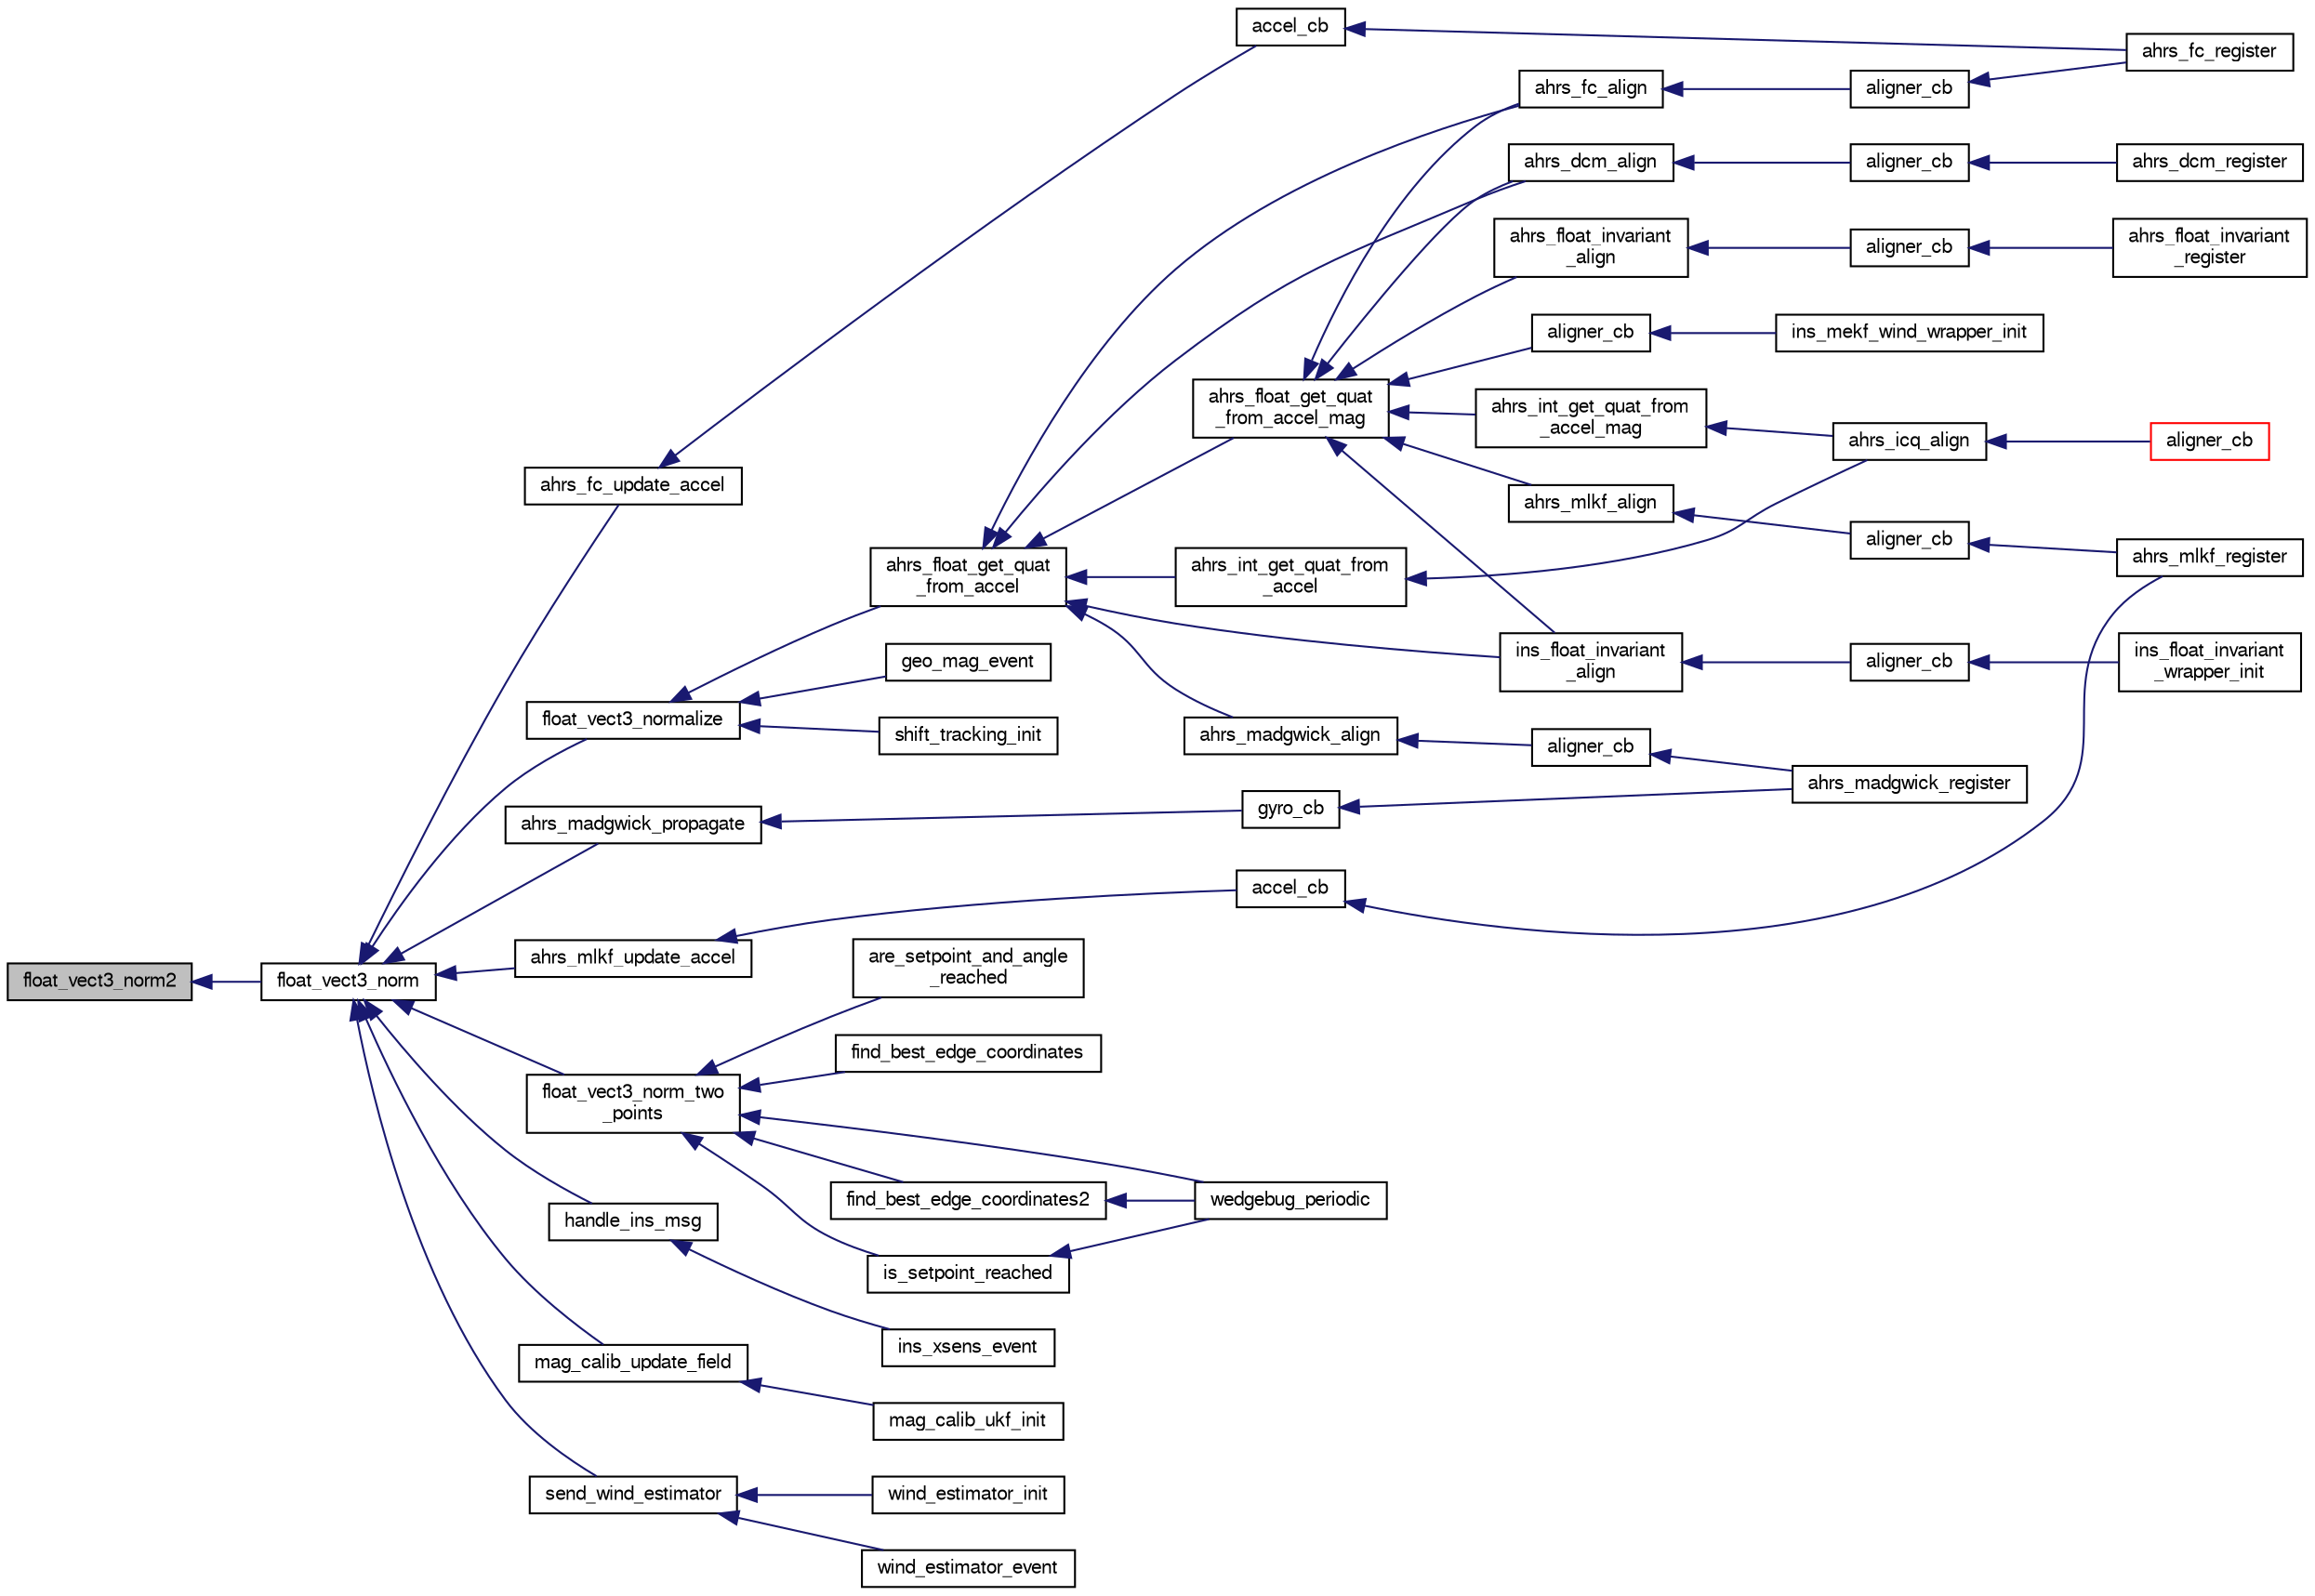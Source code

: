 digraph "float_vect3_norm2"
{
  edge [fontname="FreeSans",fontsize="10",labelfontname="FreeSans",labelfontsize="10"];
  node [fontname="FreeSans",fontsize="10",shape=record];
  rankdir="LR";
  Node1 [label="float_vect3_norm2",height=0.2,width=0.4,color="black", fillcolor="grey75", style="filled", fontcolor="black"];
  Node1 -> Node2 [dir="back",color="midnightblue",fontsize="10",style="solid",fontname="FreeSans"];
  Node2 [label="float_vect3_norm",height=0.2,width=0.4,color="black", fillcolor="white", style="filled",URL="$group__math__algebra__float.html#gad33d6e2c6bf00d660031e57fb3675666"];
  Node2 -> Node3 [dir="back",color="midnightblue",fontsize="10",style="solid",fontname="FreeSans"];
  Node3 [label="ahrs_fc_update_accel",height=0.2,width=0.4,color="black", fillcolor="white", style="filled",URL="$ahrs__float__cmpl_8h.html#ad3fe7a6c0c460ce60bce6bf52e7b684e"];
  Node3 -> Node4 [dir="back",color="midnightblue",fontsize="10",style="solid",fontname="FreeSans"];
  Node4 [label="accel_cb",height=0.2,width=0.4,color="black", fillcolor="white", style="filled",URL="$ahrs__float__cmpl__wrapper_8c.html#aacd6b1869f263f90a6f1fbe777a87793"];
  Node4 -> Node5 [dir="back",color="midnightblue",fontsize="10",style="solid",fontname="FreeSans"];
  Node5 [label="ahrs_fc_register",height=0.2,width=0.4,color="black", fillcolor="white", style="filled",URL="$ahrs__float__cmpl__wrapper_8h.html#aa47cd2e2f95362dd732bac1f275344e0"];
  Node2 -> Node6 [dir="back",color="midnightblue",fontsize="10",style="solid",fontname="FreeSans"];
  Node6 [label="ahrs_madgwick_propagate",height=0.2,width=0.4,color="black", fillcolor="white", style="filled",URL="$ahrs__madgwick_8h.html#a1983ce3f538a01c2cb88609d5bcc33e2"];
  Node6 -> Node7 [dir="back",color="midnightblue",fontsize="10",style="solid",fontname="FreeSans"];
  Node7 [label="gyro_cb",height=0.2,width=0.4,color="black", fillcolor="white", style="filled",URL="$ahrs__madgwick__wrapper_8c.html#a47e1ea35fdb43af72537c6c9f38b889d",tooltip="Call ahrs_madgwick_propagate on new gyro measurements. "];
  Node7 -> Node8 [dir="back",color="midnightblue",fontsize="10",style="solid",fontname="FreeSans"];
  Node8 [label="ahrs_madgwick_register",height=0.2,width=0.4,color="black", fillcolor="white", style="filled",URL="$ahrs__madgwick__wrapper_8h.html#aba61b0738249ab4a910d0b8b9c56a897"];
  Node2 -> Node9 [dir="back",color="midnightblue",fontsize="10",style="solid",fontname="FreeSans"];
  Node9 [label="ahrs_mlkf_update_accel",height=0.2,width=0.4,color="black", fillcolor="white", style="filled",URL="$ahrs__float__mlkf_8h.html#a49d6b43615e971ee5f098c86c2cf0edb"];
  Node9 -> Node10 [dir="back",color="midnightblue",fontsize="10",style="solid",fontname="FreeSans"];
  Node10 [label="accel_cb",height=0.2,width=0.4,color="black", fillcolor="white", style="filled",URL="$ahrs__float__mlkf__wrapper_8c.html#aacd6b1869f263f90a6f1fbe777a87793"];
  Node10 -> Node11 [dir="back",color="midnightblue",fontsize="10",style="solid",fontname="FreeSans"];
  Node11 [label="ahrs_mlkf_register",height=0.2,width=0.4,color="black", fillcolor="white", style="filled",URL="$ahrs__float__mlkf__wrapper_8h.html#adf9165ad7440f11e3dae35391f5844d6"];
  Node2 -> Node12 [dir="back",color="midnightblue",fontsize="10",style="solid",fontname="FreeSans"];
  Node12 [label="float_vect3_norm_two\l_points",height=0.2,width=0.4,color="black", fillcolor="white", style="filled",URL="$wedgebug_8c.html#aac1bde6c5c9971c74f63b94c884de408"];
  Node12 -> Node13 [dir="back",color="midnightblue",fontsize="10",style="solid",fontname="FreeSans"];
  Node13 [label="are_setpoint_and_angle\l_reached",height=0.2,width=0.4,color="black", fillcolor="white", style="filled",URL="$wedgebug_8c.html#ae4596526d09016426535d776bf264022"];
  Node12 -> Node14 [dir="back",color="midnightblue",fontsize="10",style="solid",fontname="FreeSans"];
  Node14 [label="find_best_edge_coordinates",height=0.2,width=0.4,color="black", fillcolor="white", style="filled",URL="$wedgebug_8c.html#ae8fa3dcd156072863327eb84624e7a61"];
  Node12 -> Node15 [dir="back",color="midnightblue",fontsize="10",style="solid",fontname="FreeSans"];
  Node15 [label="find_best_edge_coordinates2",height=0.2,width=0.4,color="black", fillcolor="white", style="filled",URL="$wedgebug_8c.html#a12bcb5b0a367f4aff91697103ca2393c"];
  Node15 -> Node16 [dir="back",color="midnightblue",fontsize="10",style="solid",fontname="FreeSans"];
  Node16 [label="wedgebug_periodic",height=0.2,width=0.4,color="black", fillcolor="white", style="filled",URL="$wedgebug_8h.html#ae7b75121d704ad8c922be906a906495f"];
  Node12 -> Node17 [dir="back",color="midnightblue",fontsize="10",style="solid",fontname="FreeSans"];
  Node17 [label="is_setpoint_reached",height=0.2,width=0.4,color="black", fillcolor="white", style="filled",URL="$wedgebug_8c.html#a0e2b9eecc290f6306468701ad0668821"];
  Node17 -> Node16 [dir="back",color="midnightblue",fontsize="10",style="solid",fontname="FreeSans"];
  Node12 -> Node16 [dir="back",color="midnightblue",fontsize="10",style="solid",fontname="FreeSans"];
  Node2 -> Node18 [dir="back",color="midnightblue",fontsize="10",style="solid",fontname="FreeSans"];
  Node18 [label="float_vect3_normalize",height=0.2,width=0.4,color="black", fillcolor="white", style="filled",URL="$group__math__algebra__float.html#gaf08320455a290ed351f2a516473a89db",tooltip="normalize 3D vector in place "];
  Node18 -> Node19 [dir="back",color="midnightblue",fontsize="10",style="solid",fontname="FreeSans"];
  Node19 [label="ahrs_float_get_quat\l_from_accel",height=0.2,width=0.4,color="black", fillcolor="white", style="filled",URL="$ahrs__float__utils_8h.html#ab9b9f47127bec250cb42814794dda184",tooltip="Compute a quaternion representing roll and pitch from an accelerometer measurement. "];
  Node19 -> Node20 [dir="back",color="midnightblue",fontsize="10",style="solid",fontname="FreeSans"];
  Node20 [label="ahrs_dcm_align",height=0.2,width=0.4,color="black", fillcolor="white", style="filled",URL="$ahrs__float__dcm_8h.html#ac19ef4cf9dfcc61561addd93a8c41a5e"];
  Node20 -> Node21 [dir="back",color="midnightblue",fontsize="10",style="solid",fontname="FreeSans"];
  Node21 [label="aligner_cb",height=0.2,width=0.4,color="black", fillcolor="white", style="filled",URL="$ahrs__float__dcm__wrapper_8c.html#abb508f672663ab1485eae5b9e1799f21"];
  Node21 -> Node22 [dir="back",color="midnightblue",fontsize="10",style="solid",fontname="FreeSans"];
  Node22 [label="ahrs_dcm_register",height=0.2,width=0.4,color="black", fillcolor="white", style="filled",URL="$ahrs__float__dcm__wrapper_8h.html#a18235ffdb70868861d5424fe8c4bafa5"];
  Node19 -> Node23 [dir="back",color="midnightblue",fontsize="10",style="solid",fontname="FreeSans"];
  Node23 [label="ahrs_fc_align",height=0.2,width=0.4,color="black", fillcolor="white", style="filled",URL="$ahrs__float__cmpl_8h.html#a8bb0e2116dd6b4bf9a3fa0caa3f97d27"];
  Node23 -> Node24 [dir="back",color="midnightblue",fontsize="10",style="solid",fontname="FreeSans"];
  Node24 [label="aligner_cb",height=0.2,width=0.4,color="black", fillcolor="white", style="filled",URL="$ahrs__float__cmpl__wrapper_8c.html#abb508f672663ab1485eae5b9e1799f21"];
  Node24 -> Node5 [dir="back",color="midnightblue",fontsize="10",style="solid",fontname="FreeSans"];
  Node19 -> Node25 [dir="back",color="midnightblue",fontsize="10",style="solid",fontname="FreeSans"];
  Node25 [label="ahrs_float_get_quat\l_from_accel_mag",height=0.2,width=0.4,color="black", fillcolor="white", style="filled",URL="$ahrs__float__utils_8h.html#a417a9a4e580b992140640e70992a2a01"];
  Node25 -> Node20 [dir="back",color="midnightblue",fontsize="10",style="solid",fontname="FreeSans"];
  Node25 -> Node23 [dir="back",color="midnightblue",fontsize="10",style="solid",fontname="FreeSans"];
  Node25 -> Node26 [dir="back",color="midnightblue",fontsize="10",style="solid",fontname="FreeSans"];
  Node26 [label="ahrs_float_invariant\l_align",height=0.2,width=0.4,color="black", fillcolor="white", style="filled",URL="$ahrs__float__invariant_8h.html#a4111f176cb3e28593c2ff388169a86f9"];
  Node26 -> Node27 [dir="back",color="midnightblue",fontsize="10",style="solid",fontname="FreeSans"];
  Node27 [label="aligner_cb",height=0.2,width=0.4,color="black", fillcolor="white", style="filled",URL="$ahrs__float__invariant__wrapper_8c.html#abb508f672663ab1485eae5b9e1799f21"];
  Node27 -> Node28 [dir="back",color="midnightblue",fontsize="10",style="solid",fontname="FreeSans"];
  Node28 [label="ahrs_float_invariant\l_register",height=0.2,width=0.4,color="black", fillcolor="white", style="filled",URL="$ahrs__float__invariant__wrapper_8h.html#af929b6f9cb8695819d29bdacca1f24f0"];
  Node25 -> Node29 [dir="back",color="midnightblue",fontsize="10",style="solid",fontname="FreeSans"];
  Node29 [label="ahrs_int_get_quat_from\l_accel_mag",height=0.2,width=0.4,color="black", fillcolor="white", style="filled",URL="$ahrs__int__utils_8h.html#a8ea9794c15ad84b2a289385d4a431f60"];
  Node29 -> Node30 [dir="back",color="midnightblue",fontsize="10",style="solid",fontname="FreeSans"];
  Node30 [label="ahrs_icq_align",height=0.2,width=0.4,color="black", fillcolor="white", style="filled",URL="$ahrs__int__cmpl__quat_8h.html#a00670e57757ac4865d6bbd63a6ad4a73"];
  Node30 -> Node31 [dir="back",color="midnightblue",fontsize="10",style="solid",fontname="FreeSans"];
  Node31 [label="aligner_cb",height=0.2,width=0.4,color="red", fillcolor="white", style="filled",URL="$ahrs__int__cmpl__quat__wrapper_8c.html#abb508f672663ab1485eae5b9e1799f21"];
  Node25 -> Node32 [dir="back",color="midnightblue",fontsize="10",style="solid",fontname="FreeSans"];
  Node32 [label="ahrs_mlkf_align",height=0.2,width=0.4,color="black", fillcolor="white", style="filled",URL="$ahrs__float__mlkf_8h.html#a65cd8d47048c1cdc4aced2e5a4ce79e2"];
  Node32 -> Node33 [dir="back",color="midnightblue",fontsize="10",style="solid",fontname="FreeSans"];
  Node33 [label="aligner_cb",height=0.2,width=0.4,color="black", fillcolor="white", style="filled",URL="$ahrs__float__mlkf__wrapper_8c.html#abb508f672663ab1485eae5b9e1799f21"];
  Node33 -> Node11 [dir="back",color="midnightblue",fontsize="10",style="solid",fontname="FreeSans"];
  Node25 -> Node34 [dir="back",color="midnightblue",fontsize="10",style="solid",fontname="FreeSans"];
  Node34 [label="aligner_cb",height=0.2,width=0.4,color="black", fillcolor="white", style="filled",URL="$ins__mekf__wind__wrapper_8c.html#abb508f672663ab1485eae5b9e1799f21"];
  Node34 -> Node35 [dir="back",color="midnightblue",fontsize="10",style="solid",fontname="FreeSans"];
  Node35 [label="ins_mekf_wind_wrapper_init",height=0.2,width=0.4,color="black", fillcolor="white", style="filled",URL="$ins__mekf__wind__wrapper_8h.html#a7b3c1fefc89ec1a4ff25484626a02deb",tooltip="Init function. "];
  Node25 -> Node36 [dir="back",color="midnightblue",fontsize="10",style="solid",fontname="FreeSans"];
  Node36 [label="ins_float_invariant\l_align",height=0.2,width=0.4,color="black", fillcolor="white", style="filled",URL="$ins__float__invariant_8h.html#a20f38b74cafe0e2f82412fe7a66dc806"];
  Node36 -> Node37 [dir="back",color="midnightblue",fontsize="10",style="solid",fontname="FreeSans"];
  Node37 [label="aligner_cb",height=0.2,width=0.4,color="black", fillcolor="white", style="filled",URL="$ins__float__invariant__wrapper_8c.html#abb508f672663ab1485eae5b9e1799f21"];
  Node37 -> Node38 [dir="back",color="midnightblue",fontsize="10",style="solid",fontname="FreeSans"];
  Node38 [label="ins_float_invariant\l_wrapper_init",height=0.2,width=0.4,color="black", fillcolor="white", style="filled",URL="$ins__float__invariant__wrapper_8h.html#abd4f3b0fcceec4de92a1ad9a7653c6f3"];
  Node19 -> Node39 [dir="back",color="midnightblue",fontsize="10",style="solid",fontname="FreeSans"];
  Node39 [label="ahrs_int_get_quat_from\l_accel",height=0.2,width=0.4,color="black", fillcolor="white", style="filled",URL="$ahrs__int__utils_8h.html#a01b7d1167e626e382675619369a1fc49"];
  Node39 -> Node30 [dir="back",color="midnightblue",fontsize="10",style="solid",fontname="FreeSans"];
  Node19 -> Node40 [dir="back",color="midnightblue",fontsize="10",style="solid",fontname="FreeSans"];
  Node40 [label="ahrs_madgwick_align",height=0.2,width=0.4,color="black", fillcolor="white", style="filled",URL="$ahrs__madgwick_8h.html#aad35ef1d8e209a830a0c77d488e56dcc"];
  Node40 -> Node41 [dir="back",color="midnightblue",fontsize="10",style="solid",fontname="FreeSans"];
  Node41 [label="aligner_cb",height=0.2,width=0.4,color="black", fillcolor="white", style="filled",URL="$ahrs__madgwick__wrapper_8c.html#abb508f672663ab1485eae5b9e1799f21"];
  Node41 -> Node8 [dir="back",color="midnightblue",fontsize="10",style="solid",fontname="FreeSans"];
  Node19 -> Node36 [dir="back",color="midnightblue",fontsize="10",style="solid",fontname="FreeSans"];
  Node18 -> Node42 [dir="back",color="midnightblue",fontsize="10",style="solid",fontname="FreeSans"];
  Node42 [label="shift_tracking_init",height=0.2,width=0.4,color="black", fillcolor="white", style="filled",URL="$shift__tracking_8h.html#a33f0ce00bb406bb93dcf6431a10a5370",tooltip="init function "];
  Node18 -> Node43 [dir="back",color="midnightblue",fontsize="10",style="solid",fontname="FreeSans"];
  Node43 [label="geo_mag_event",height=0.2,width=0.4,color="black", fillcolor="white", style="filled",URL="$geo__mag_8h.html#acbcdb044d58bcc512ab1e87e31020d81"];
  Node2 -> Node44 [dir="back",color="midnightblue",fontsize="10",style="solid",fontname="FreeSans"];
  Node44 [label="handle_ins_msg",height=0.2,width=0.4,color="black", fillcolor="white", style="filled",URL="$ins__xsens_8c.html#a01a96d75a3da02e6c7046cff96b1f7e6"];
  Node44 -> Node45 [dir="back",color="midnightblue",fontsize="10",style="solid",fontname="FreeSans"];
  Node45 [label="ins_xsens_event",height=0.2,width=0.4,color="black", fillcolor="white", style="filled",URL="$ins__xsens_8h.html#a8bfad9d883f0f0c3b3f3ae57a0d8e775"];
  Node2 -> Node46 [dir="back",color="midnightblue",fontsize="10",style="solid",fontname="FreeSans"];
  Node46 [label="mag_calib_update_field",height=0.2,width=0.4,color="black", fillcolor="white", style="filled",URL="$mag__calib__ukf_8c.html#a65dbf03314c2cc49a8657a02cb7db8b3",tooltip="Callback function to update reference magnetic field from geo_mag module. "];
  Node46 -> Node47 [dir="back",color="midnightblue",fontsize="10",style="solid",fontname="FreeSans"];
  Node47 [label="mag_calib_ukf_init",height=0.2,width=0.4,color="black", fillcolor="white", style="filled",URL="$mag__calib__ukf_8h.html#a0398977c266b1abac931ff429ee2ffb8"];
  Node2 -> Node48 [dir="back",color="midnightblue",fontsize="10",style="solid",fontname="FreeSans"];
  Node48 [label="send_wind_estimator",height=0.2,width=0.4,color="black", fillcolor="white", style="filled",URL="$wind__estimator_8c.html#a4a160ad72a16315f0e50d81fed996d12"];
  Node48 -> Node49 [dir="back",color="midnightblue",fontsize="10",style="solid",fontname="FreeSans"];
  Node49 [label="wind_estimator_event",height=0.2,width=0.4,color="black", fillcolor="white", style="filled",URL="$wind__estimator_8h.html#af175c7aace58699751294cb06ccfa87b"];
  Node48 -> Node50 [dir="back",color="midnightblue",fontsize="10",style="solid",fontname="FreeSans"];
  Node50 [label="wind_estimator_init",height=0.2,width=0.4,color="black", fillcolor="white", style="filled",URL="$wind__estimator_8h.html#aeba75f12b0ae0a57b4269345a348e779"];
}
